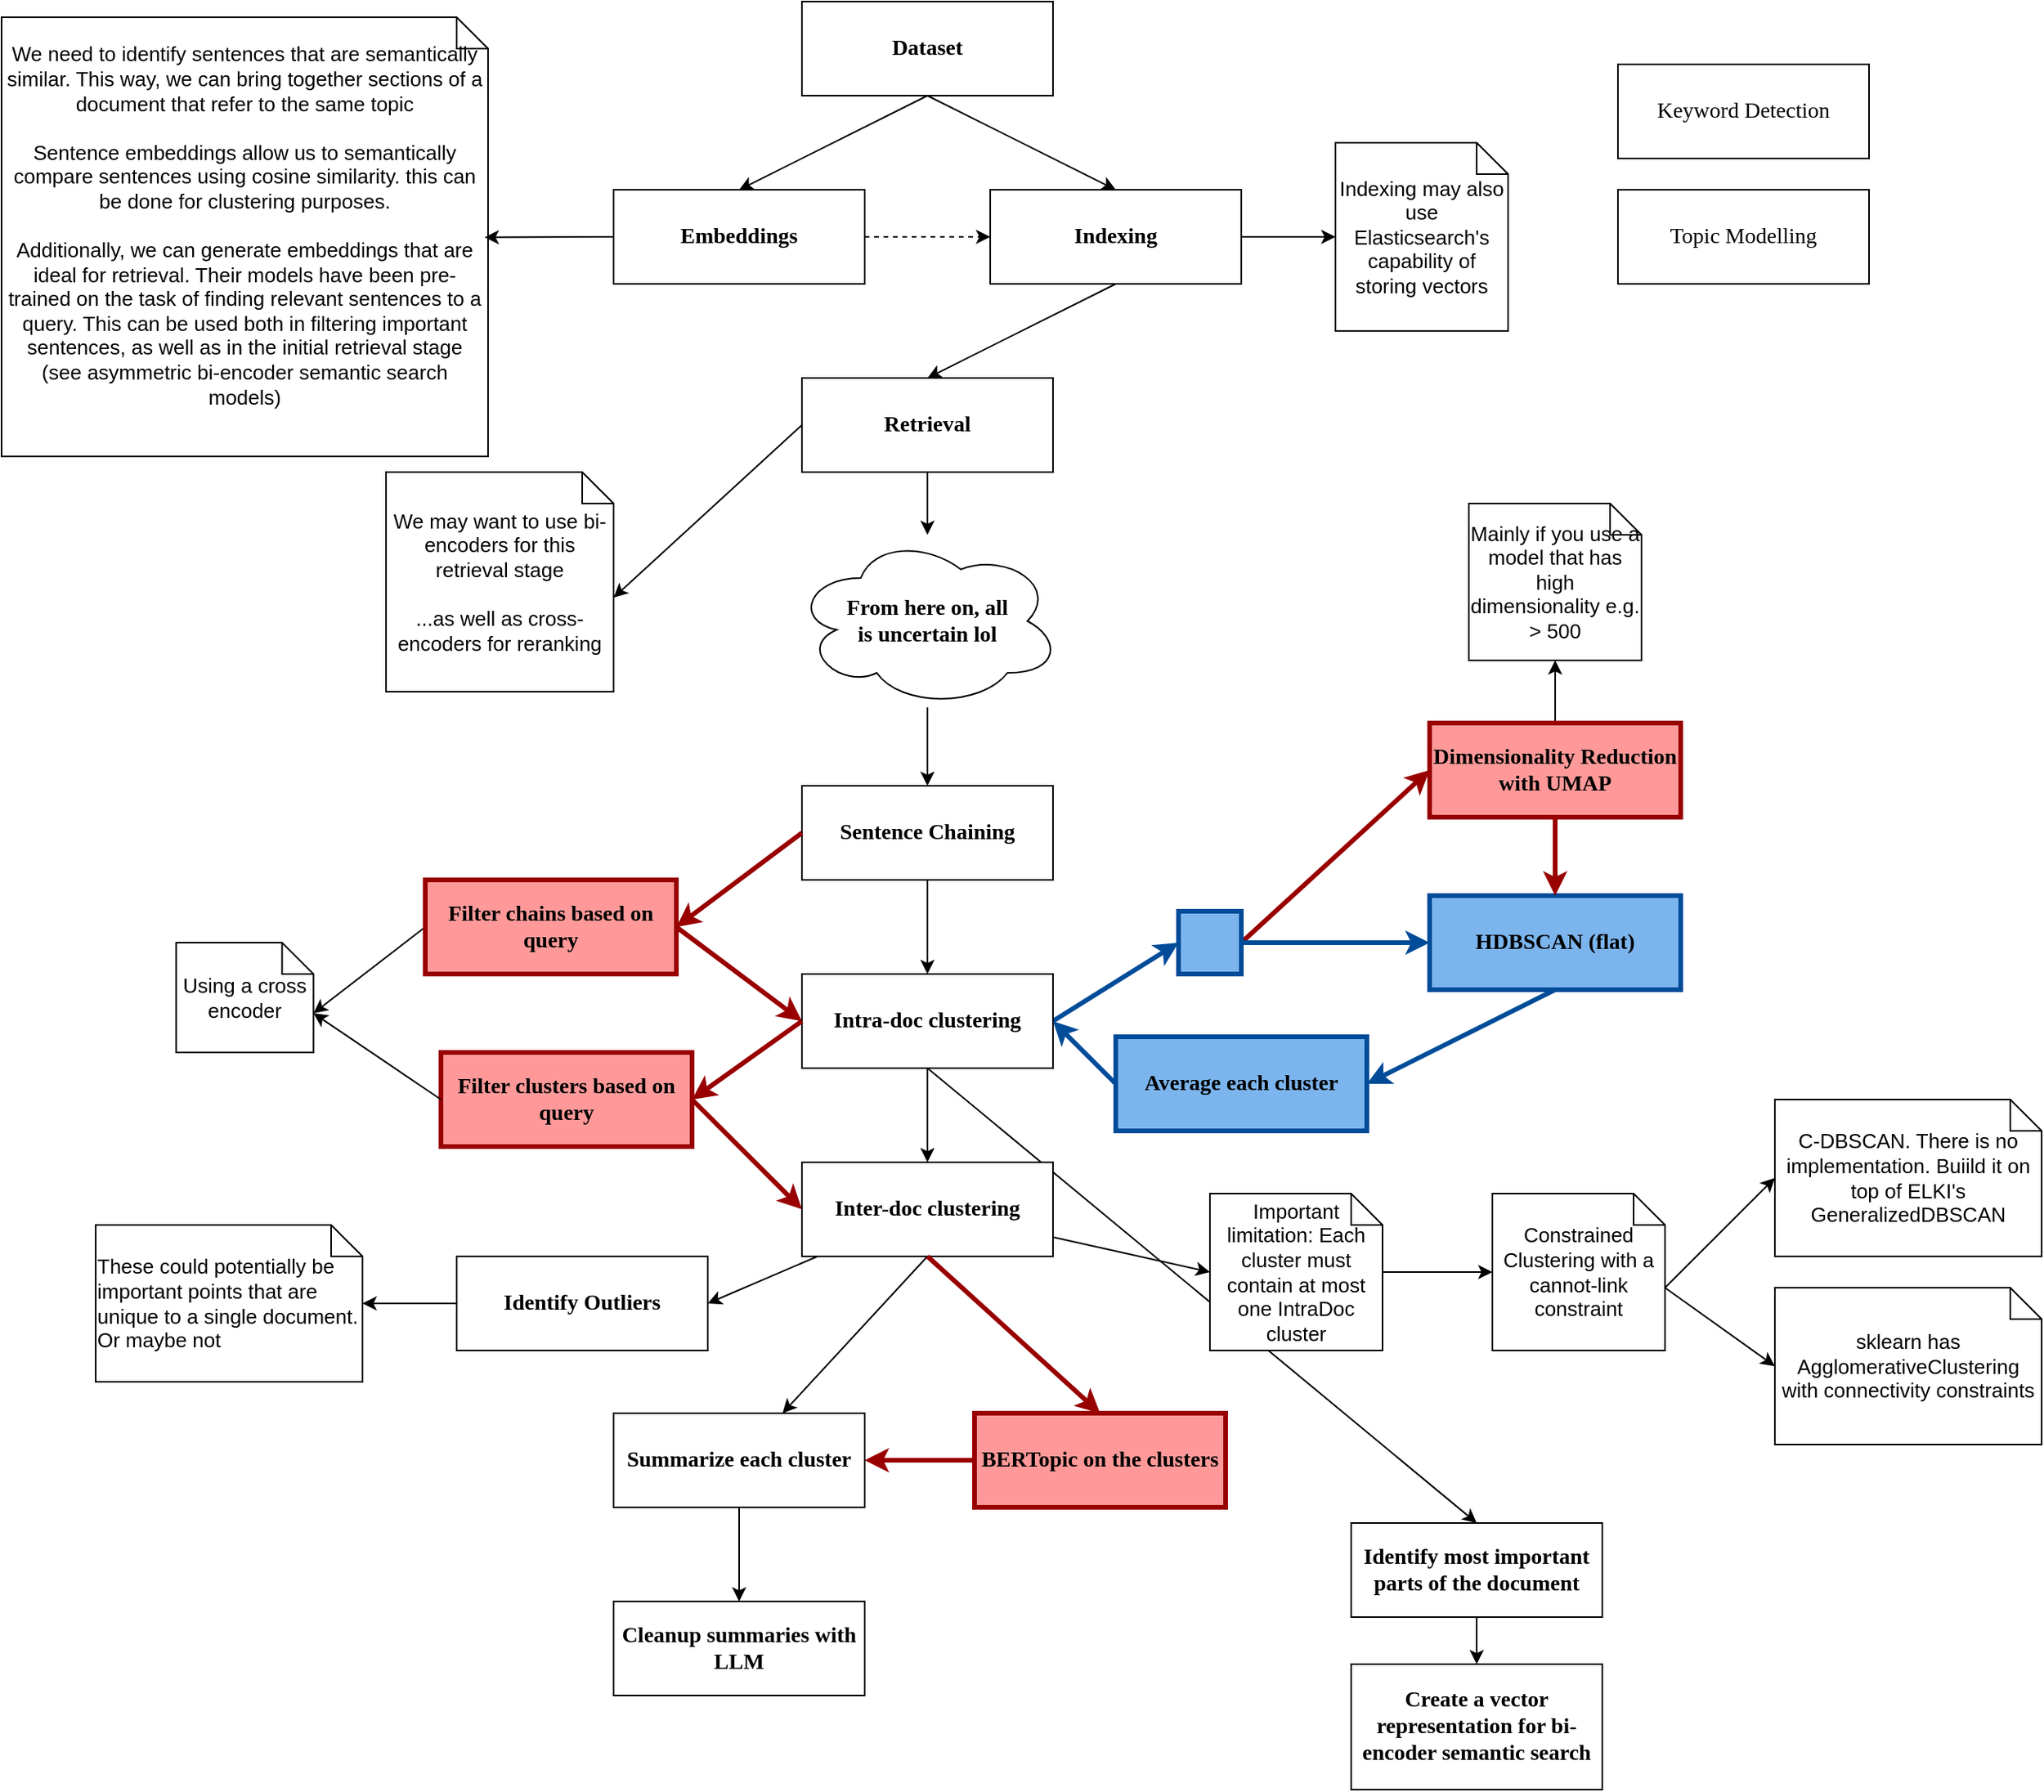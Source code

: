 <mxfile>
    <diagram id="VElYBv6bnyuRc8dA21I_" name="Page-1">
        <mxGraphModel dx="1040" dy="683" grid="1" gridSize="10" guides="1" tooltips="1" connect="1" arrows="1" fold="1" page="1" pageScale="1" pageWidth="850" pageHeight="1100" background="none" math="0" shadow="0" adaptiveColors="none">
            <root>
                <mxCell id="0"/>
                <mxCell id="1" parent="0"/>
                <mxCell id="44" style="edgeStyle=none;html=1;exitX=1;exitY=0.5;exitDx=0;exitDy=0;dashed=1;entryX=0;entryY=0.5;entryDx=0;entryDy=0;fontStyle=1" parent="1" source="59" target="62" edge="1">
                    <mxGeometry relative="1" as="geometry">
                        <mxPoint x="430" y="775" as="sourcePoint"/>
                        <mxPoint x="600" y="1050" as="targetPoint"/>
                    </mxGeometry>
                </mxCell>
                <mxCell id="60" style="edgeStyle=none;html=1;entryX=0.5;entryY=0;entryDx=0;entryDy=0;exitX=0.5;exitY=1;exitDx=0;exitDy=0;fontStyle=1" parent="1" source="58" target="59" edge="1">
                    <mxGeometry relative="1" as="geometry"/>
                </mxCell>
                <mxCell id="63" style="edgeStyle=none;html=1;exitX=0.5;exitY=1;exitDx=0;exitDy=0;entryX=0.5;entryY=0;entryDx=0;entryDy=0;fontStyle=1" parent="1" source="58" target="62" edge="1">
                    <mxGeometry relative="1" as="geometry"/>
                </mxCell>
                <mxCell id="58" value="&lt;font style=&quot;font-size: 14px;&quot; face=&quot;Verdana&quot;&gt;Dataset&lt;/font&gt;" style="rounded=0;whiteSpace=wrap;html=1;fontStyle=1" parent="1" vertex="1">
                    <mxGeometry x="520" y="860" width="160" height="60" as="geometry"/>
                </mxCell>
                <mxCell id="59" value="&lt;span style=&quot;font-family: Verdana; font-size: 14px;&quot;&gt;&lt;font&gt;Embeddings&lt;/font&gt;&lt;/span&gt;" style="rounded=0;whiteSpace=wrap;html=1;fontStyle=1" parent="1" vertex="1">
                    <mxGeometry x="400" y="980" width="160" height="60" as="geometry"/>
                </mxCell>
                <mxCell id="67" value="" style="edgeStyle=none;html=1;" parent="1" source="62" target="66" edge="1">
                    <mxGeometry relative="1" as="geometry"/>
                </mxCell>
                <mxCell id="71" value="" style="edgeStyle=none;html=1;exitX=0.5;exitY=1;exitDx=0;exitDy=0;entryX=0.5;entryY=0;entryDx=0;entryDy=0;fontStyle=1" parent="1" source="62" target="70" edge="1">
                    <mxGeometry relative="1" as="geometry"/>
                </mxCell>
                <mxCell id="62" value="&lt;font style=&quot;font-size: 14px;&quot; face=&quot;Verdana&quot;&gt;Indexing&lt;/font&gt;" style="rounded=0;whiteSpace=wrap;html=1;fontStyle=1" parent="1" vertex="1">
                    <mxGeometry x="640" y="980" width="160" height="60" as="geometry"/>
                </mxCell>
                <mxCell id="64" value="&lt;font style=&quot;font-size: 13px;&quot;&gt;We need to identify sentences that are semantically similar. This way, we can bring together sections of a document that refer to the same topic&lt;/font&gt;&lt;div&gt;&lt;font style=&quot;font-size: 13px;&quot;&gt;&lt;br&gt;&lt;/font&gt;&lt;/div&gt;&lt;div&gt;&lt;font style=&quot;font-size: 13px;&quot;&gt;Sentence embeddings allow us to semantically compare sentences using cosine similarity. this can be done for clustering purposes.&lt;/font&gt;&lt;/div&gt;&lt;div&gt;&lt;font style=&quot;font-size: 13px;&quot;&gt;&lt;br&gt;&lt;/font&gt;&lt;/div&gt;&lt;div&gt;&lt;font style=&quot;font-size: 13px;&quot;&gt;Additionally, we can generate embeddings that are ideal for retrieval. Their models have been pre-trained on the task of finding relevant sentences to a query. This can be used both in filtering important sentences, as well as in the initial retrieval stage&lt;/font&gt;&lt;/div&gt;&lt;div&gt;&lt;font style=&quot;font-size: 13px;&quot;&gt;(see asymmetric bi-encoder semantic search models)&lt;/font&gt;&lt;/div&gt;&lt;div&gt;&lt;br style=&quot;color: rgb(192, 192, 192);&quot;&gt;&lt;/div&gt;" style="shape=note;size=20;whiteSpace=wrap;html=1;align=center;" parent="1" vertex="1">
                    <mxGeometry x="10" y="870" width="310" height="280" as="geometry"/>
                </mxCell>
                <mxCell id="65" style="edgeStyle=none;html=1;exitX=0;exitY=0.5;exitDx=0;exitDy=0;entryX=0.993;entryY=0.501;entryDx=0;entryDy=0;entryPerimeter=0;" parent="1" source="59" target="64" edge="1">
                    <mxGeometry relative="1" as="geometry"/>
                </mxCell>
                <mxCell id="66" value="&lt;span style=&quot;font-size: 13px; text-align: left;&quot;&gt;&lt;font&gt;Indexing may also use Elasticsearch&#39;s capability of storing vectors&lt;/font&gt;&lt;/span&gt;" style="shape=note;size=20;whiteSpace=wrap;html=1;align=center;" parent="1" vertex="1">
                    <mxGeometry x="860" y="950" width="110" height="120" as="geometry"/>
                </mxCell>
                <mxCell id="68" value="&lt;font face=&quot;Verdana&quot; style=&quot;font-size: 14px;&quot;&gt;Keyword Detection&lt;/font&gt;" style="rounded=0;whiteSpace=wrap;html=1;" parent="1" vertex="1">
                    <mxGeometry x="1040" y="900" width="160" height="60" as="geometry"/>
                </mxCell>
                <mxCell id="69" value="&lt;font face=&quot;Verdana&quot; style=&quot;font-size: 14px;&quot;&gt;Topic Modelling&lt;/font&gt;" style="rounded=0;whiteSpace=wrap;html=1;" parent="1" vertex="1">
                    <mxGeometry x="1040" y="980" width="160" height="60" as="geometry"/>
                </mxCell>
                <mxCell id="78" value="" style="edgeStyle=none;html=1;fontStyle=1" parent="1" source="70" target="75" edge="1">
                    <mxGeometry relative="1" as="geometry"/>
                </mxCell>
                <mxCell id="70" value="&lt;font face=&quot;Verdana&quot;&gt;&lt;span style=&quot;font-size: 14px;&quot;&gt;Retrieval&lt;/span&gt;&lt;/font&gt;" style="rounded=0;whiteSpace=wrap;html=1;fontStyle=1" parent="1" vertex="1">
                    <mxGeometry x="520" y="1100" width="160" height="60" as="geometry"/>
                </mxCell>
                <mxCell id="77" value="" style="edgeStyle=none;html=1;fontStyle=1" parent="1" source="75" target="76" edge="1">
                    <mxGeometry relative="1" as="geometry"/>
                </mxCell>
                <mxCell id="75" value="&lt;font style=&quot;font-size: 14px;&quot; face=&quot;Verdana&quot;&gt;From here on, all&lt;/font&gt;&lt;div&gt;&lt;font style=&quot;font-size: 14px;&quot; face=&quot;Verdana&quot;&gt;is uncertain&amp;nbsp;&lt;span style=&quot;background-color: transparent;&quot;&gt;lol&lt;/span&gt;&lt;/font&gt;&lt;/div&gt;" style="ellipse;shape=cloud;whiteSpace=wrap;html=1;fontStyle=1" parent="1" vertex="1">
                    <mxGeometry x="515" y="1200" width="170" height="110" as="geometry"/>
                </mxCell>
                <mxCell id="84" value="" style="edgeStyle=none;html=1;fontStyle=1" parent="1" source="76" target="79" edge="1">
                    <mxGeometry relative="1" as="geometry"/>
                </mxCell>
                <mxCell id="76" value="&lt;font face=&quot;Verdana&quot;&gt;&lt;span style=&quot;font-size: 14px;&quot;&gt;Sentence Chaining&lt;/span&gt;&lt;/font&gt;" style="rounded=0;whiteSpace=wrap;html=1;fontStyle=1" parent="1" vertex="1">
                    <mxGeometry x="520" y="1360" width="160" height="60" as="geometry"/>
                </mxCell>
                <mxCell id="91" style="edgeStyle=none;html=1;exitX=1;exitY=0.5;exitDx=0;exitDy=0;entryX=0;entryY=0.5;entryDx=0;entryDy=0;rounded=0;strokeColor=light-dark(#004C99,#004C99);strokeWidth=3;align=center;verticalAlign=middle;fontFamily=Helvetica;fontSize=12;fontColor=default;fillColor=default;" parent="1" source="79" target="89" edge="1">
                    <mxGeometry relative="1" as="geometry"/>
                </mxCell>
                <mxCell id="115" value="" style="edgeStyle=none;html=1;" parent="1" source="79" target="80" edge="1">
                    <mxGeometry relative="1" as="geometry"/>
                </mxCell>
                <mxCell id="143" style="edgeStyle=none;html=1;exitX=0.5;exitY=1;exitDx=0;exitDy=0;entryX=0.5;entryY=0;entryDx=0;entryDy=0;" edge="1" parent="1" source="79" target="142">
                    <mxGeometry relative="1" as="geometry"/>
                </mxCell>
                <mxCell id="79" value="&lt;font face=&quot;Verdana&quot;&gt;&lt;span style=&quot;font-size: 14px;&quot;&gt;Intra-doc clustering&lt;/span&gt;&lt;/font&gt;" style="rounded=0;whiteSpace=wrap;html=1;fontStyle=1" parent="1" vertex="1">
                    <mxGeometry x="520" y="1480" width="160" height="60" as="geometry"/>
                </mxCell>
                <mxCell id="117" style="edgeStyle=none;html=1;entryX=1;entryY=0.5;entryDx=0;entryDy=0;" parent="1" source="80" target="116" edge="1">
                    <mxGeometry relative="1" as="geometry"/>
                </mxCell>
                <mxCell id="121" value="" style="edgeStyle=none;html=1;exitX=0.5;exitY=1;exitDx=0;exitDy=0;" parent="1" source="80" target="120" edge="1">
                    <mxGeometry relative="1" as="geometry"/>
                </mxCell>
                <mxCell id="80" value="&lt;font face=&quot;Verdana&quot;&gt;&lt;span style=&quot;font-size: 14px;&quot;&gt;Inter-doc clustering&lt;/span&gt;&lt;/font&gt;" style="rounded=0;whiteSpace=wrap;html=1;fontStyle=1" parent="1" vertex="1">
                    <mxGeometry x="520" y="1600" width="160" height="60" as="geometry"/>
                </mxCell>
                <mxCell id="99" style="edgeStyle=none;html=1;exitX=1;exitY=0.5;exitDx=0;exitDy=0;entryX=0;entryY=0.5;entryDx=0;entryDy=0;rounded=0;strokeColor=light-dark(#990000,#990000);strokeWidth=3;align=center;verticalAlign=middle;fontFamily=Helvetica;fontSize=12;fontColor=default;fillColor=default;fontStyle=1" parent="1" source="89" target="97" edge="1">
                    <mxGeometry relative="1" as="geometry"/>
                </mxCell>
                <mxCell id="89" value="" style="rounded=0;whiteSpace=wrap;html=1;strokeWidth=3;strokeColor=light-dark(#004C99,#004C99);gradientColor=none;fillColor=light-dark(#7CB5EE,#5CA1E6);fontColor=light-dark(#000000,#000000);fontStyle=1" parent="1" vertex="1">
                    <mxGeometry x="760" y="1440" width="40" height="40" as="geometry"/>
                </mxCell>
                <mxCell id="93" value="&lt;font face=&quot;Verdana&quot;&gt;&lt;span style=&quot;font-size: 14px;&quot;&gt;Average each cluster&lt;/span&gt;&lt;/font&gt;" style="rounded=0;whiteSpace=wrap;html=1;strokeWidth=3;strokeColor=light-dark(#004C99,#004C99);align=center;verticalAlign=middle;fontFamily=Helvetica;fontSize=12;fontColor=light-dark(#000000,#000000);fillColor=light-dark(#7CB5EE,#5CA1E6);fontStyle=1;gradientColor=none;" parent="1" vertex="1">
                    <mxGeometry x="720" y="1520" width="160" height="60" as="geometry"/>
                </mxCell>
                <mxCell id="95" style="edgeStyle=none;html=1;exitX=0;exitY=0.5;exitDx=0;exitDy=0;entryX=1;entryY=0.5;entryDx=0;entryDy=0;rounded=0;strokeColor=light-dark(#004C99,#004C99);strokeWidth=3;align=center;verticalAlign=middle;fontFamily=Helvetica;fontSize=12;fontColor=default;fillColor=default;" parent="1" source="93" target="79" edge="1">
                    <mxGeometry relative="1" as="geometry">
                        <mxPoint x="690" y="1520" as="sourcePoint"/>
                        <mxPoint x="790" y="1460" as="targetPoint"/>
                    </mxGeometry>
                </mxCell>
                <mxCell id="105" value="" style="edgeStyle=none;html=1;rounded=0;strokeColor=light-dark(#004C99,#004C99);strokeWidth=3;align=center;verticalAlign=middle;fontFamily=Helvetica;fontSize=12;fontColor=light-dark(#000000,#000000);fontStyle=1;fillColor=light-dark(#7CB5EE,#5CA1E6);gradientColor=none;entryX=1;entryY=0.5;entryDx=0;entryDy=0;exitX=0.5;exitY=1;exitDx=0;exitDy=0;" parent="1" source="96" target="93" edge="1">
                    <mxGeometry relative="1" as="geometry"/>
                </mxCell>
                <mxCell id="96" value="&lt;font face=&quot;Verdana&quot;&gt;&lt;span style=&quot;font-size: 14px;&quot;&gt;HDBSCAN (flat)&lt;/span&gt;&lt;/font&gt;" style="rounded=0;whiteSpace=wrap;html=1;strokeWidth=3;strokeColor=light-dark(#004C99,#004C99);align=center;verticalAlign=middle;fontFamily=Helvetica;fontSize=12;fontColor=light-dark(#000000,#000000);fillColor=light-dark(#7CB5EE,#5CA1E6);fontStyle=1;gradientColor=none;" parent="1" vertex="1">
                    <mxGeometry x="920" y="1430" width="160" height="60" as="geometry"/>
                </mxCell>
                <mxCell id="103" value="" style="edgeStyle=none;html=1;" parent="1" source="97" target="100" edge="1">
                    <mxGeometry relative="1" as="geometry"/>
                </mxCell>
                <mxCell id="97" value="&lt;font face=&quot;Verdana&quot;&gt;&lt;span style=&quot;font-size: 14px;&quot;&gt;Dimensionality Reduction with UMAP&lt;/span&gt;&lt;/font&gt;" style="rounded=0;whiteSpace=wrap;html=1;strokeWidth=3;strokeColor=light-dark(#990000,#990000);gradientColor=none;fillColor=#FF9999;fillStyle=solid;fontStyle=1" parent="1" vertex="1">
                    <mxGeometry x="920" y="1320" width="160" height="60" as="geometry"/>
                </mxCell>
                <mxCell id="100" value="&lt;div style=&quot;&quot;&gt;&lt;span style=&quot;font-size: 13px;&quot;&gt;Mainly if you use a model that has high dimensionality e.g. &amp;gt; 500&lt;/span&gt;&lt;/div&gt;" style="shape=note;size=20;whiteSpace=wrap;html=1;align=center;" parent="1" vertex="1">
                    <mxGeometry x="945" y="1180" width="110" height="100" as="geometry"/>
                </mxCell>
                <mxCell id="106" value="" style="edgeStyle=none;html=1;rounded=0;strokeColor=light-dark(#004C99,#004C99);strokeWidth=3;align=center;verticalAlign=middle;fontFamily=Helvetica;fontSize=12;fontColor=light-dark(#000000,#000000);fontStyle=1;fillColor=light-dark(#7CB5EE,#5CA1E6);gradientColor=none;exitX=1;exitY=0.5;exitDx=0;exitDy=0;entryX=0;entryY=0.5;entryDx=0;entryDy=0;" parent="1" source="89" target="96" edge="1">
                    <mxGeometry relative="1" as="geometry">
                        <mxPoint x="1100" y="1420" as="sourcePoint"/>
                        <mxPoint x="1100" y="1570" as="targetPoint"/>
                    </mxGeometry>
                </mxCell>
                <mxCell id="107" style="edgeStyle=none;html=1;exitX=0.5;exitY=1;exitDx=0;exitDy=0;entryX=0.5;entryY=0;entryDx=0;entryDy=0;rounded=0;strokeColor=light-dark(#990000,#990000);strokeWidth=3;align=center;verticalAlign=middle;fontFamily=Helvetica;fontSize=12;fontColor=default;fillColor=default;fontStyle=1" parent="1" source="97" target="96" edge="1">
                    <mxGeometry relative="1" as="geometry">
                        <mxPoint x="1110" y="1485" as="sourcePoint"/>
                        <mxPoint x="1200" y="1415" as="targetPoint"/>
                    </mxGeometry>
                </mxCell>
                <mxCell id="140" value="" style="edgeStyle=none;html=1;entryX=0;entryY=0;entryDx=87.5;entryDy=45;entryPerimeter=0;exitX=0;exitY=0.5;exitDx=0;exitDy=0;" parent="1" source="108" target="139" edge="1">
                    <mxGeometry relative="1" as="geometry"/>
                </mxCell>
                <mxCell id="108" value="&lt;font face=&quot;Verdana&quot;&gt;&lt;span style=&quot;font-size: 14px;&quot;&gt;Filter chains based on query&lt;/span&gt;&lt;/font&gt;" style="rounded=0;whiteSpace=wrap;html=1;strokeWidth=3;strokeColor=light-dark(#990000,#990000);gradientColor=none;fillColor=#FF9999;fillStyle=solid;fontStyle=1" parent="1" vertex="1">
                    <mxGeometry x="280" y="1420" width="160" height="60" as="geometry"/>
                </mxCell>
                <mxCell id="110" style="edgeStyle=none;html=1;exitX=0;exitY=0.5;exitDx=0;exitDy=0;entryX=1;entryY=0.5;entryDx=0;entryDy=0;rounded=0;strokeColor=light-dark(#990000,#990000);strokeWidth=3;align=center;verticalAlign=middle;fontFamily=Helvetica;fontSize=12;fontColor=default;fillColor=default;fontStyle=1" parent="1" source="76" target="108" edge="1">
                    <mxGeometry relative="1" as="geometry">
                        <mxPoint x="310" y="1340" as="sourcePoint"/>
                        <mxPoint x="520" y="1260" as="targetPoint"/>
                    </mxGeometry>
                </mxCell>
                <mxCell id="111" style="edgeStyle=none;html=1;exitX=1;exitY=0.5;exitDx=0;exitDy=0;entryX=0;entryY=0.5;entryDx=0;entryDy=0;rounded=0;strokeColor=light-dark(#990000,#990000);strokeWidth=3;align=center;verticalAlign=middle;fontFamily=Helvetica;fontSize=12;fontColor=default;fillColor=default;fontStyle=1" parent="1" source="108" target="79" edge="1">
                    <mxGeometry relative="1" as="geometry">
                        <mxPoint x="530" y="1400" as="sourcePoint"/>
                        <mxPoint x="400" y="1440" as="targetPoint"/>
                    </mxGeometry>
                </mxCell>
                <mxCell id="112" value="&lt;font face=&quot;Verdana&quot;&gt;&lt;span style=&quot;font-size: 14px;&quot;&gt;Filter clusters based on query&lt;/span&gt;&lt;/font&gt;" style="rounded=0;whiteSpace=wrap;html=1;strokeWidth=3;strokeColor=light-dark(#990000,#990000);gradientColor=none;fillColor=#FF9999;fillStyle=solid;fontStyle=1" parent="1" vertex="1">
                    <mxGeometry x="290" y="1530" width="160" height="60" as="geometry"/>
                </mxCell>
                <mxCell id="113" style="edgeStyle=none;html=1;exitX=0;exitY=0.5;exitDx=0;exitDy=0;entryX=1;entryY=0.5;entryDx=0;entryDy=0;rounded=0;strokeColor=light-dark(#990000,#990000);strokeWidth=3;align=center;verticalAlign=middle;fontFamily=Helvetica;fontSize=12;fontColor=default;fillColor=default;fontStyle=1" parent="1" source="79" target="112" edge="1">
                    <mxGeometry relative="1" as="geometry">
                        <mxPoint x="530" y="1400" as="sourcePoint"/>
                        <mxPoint x="450" y="1460" as="targetPoint"/>
                    </mxGeometry>
                </mxCell>
                <mxCell id="114" style="edgeStyle=none;html=1;exitX=1;exitY=0.5;exitDx=0;exitDy=0;entryX=0;entryY=0.5;entryDx=0;entryDy=0;rounded=0;strokeColor=light-dark(#990000,#990000);strokeWidth=3;align=center;verticalAlign=middle;fontFamily=Helvetica;fontSize=12;fontColor=default;fillColor=default;fontStyle=1" parent="1" source="112" target="80" edge="1">
                    <mxGeometry relative="1" as="geometry">
                        <mxPoint x="530" y="1620" as="sourcePoint"/>
                        <mxPoint x="460" y="1670" as="targetPoint"/>
                    </mxGeometry>
                </mxCell>
                <mxCell id="119" value="" style="edgeStyle=none;html=1;" parent="1" source="116" target="118" edge="1">
                    <mxGeometry relative="1" as="geometry"/>
                </mxCell>
                <mxCell id="116" value="&lt;font face=&quot;Verdana&quot;&gt;&lt;span style=&quot;font-size: 14px;&quot;&gt;Identify Outliers&lt;/span&gt;&lt;/font&gt;" style="rounded=0;whiteSpace=wrap;html=1;fontStyle=1" parent="1" vertex="1">
                    <mxGeometry x="300" y="1660" width="160" height="60" as="geometry"/>
                </mxCell>
                <mxCell id="118" value="&lt;div style=&quot;text-align: left;&quot;&gt;&lt;span style=&quot;font-size: 13px;&quot;&gt;These could potentially be important points that are unique to a single document. Or maybe not&lt;/span&gt;&lt;/div&gt;" style="shape=note;size=20;whiteSpace=wrap;html=1;align=center;" parent="1" vertex="1">
                    <mxGeometry x="70" y="1640" width="170" height="100" as="geometry"/>
                </mxCell>
                <mxCell id="136" value="" style="edgeStyle=none;html=1;" parent="1" source="120" target="135" edge="1">
                    <mxGeometry relative="1" as="geometry"/>
                </mxCell>
                <mxCell id="120" value="&lt;font face=&quot;Verdana&quot;&gt;&lt;span style=&quot;font-size: 14px;&quot;&gt;Summarize each cluster&lt;/span&gt;&lt;/font&gt;" style="rounded=0;whiteSpace=wrap;html=1;fontStyle=1" parent="1" vertex="1">
                    <mxGeometry x="400" y="1760" width="160" height="60" as="geometry"/>
                </mxCell>
                <mxCell id="122" value="&lt;div style=&quot;&quot;&gt;&lt;span style=&quot;font-size: 13px;&quot;&gt;Important limitation: Each cluster must contain at most one IntraDoc cluster&lt;/span&gt;&lt;/div&gt;" style="shape=note;size=20;whiteSpace=wrap;html=1;align=center;" parent="1" vertex="1">
                    <mxGeometry x="780" y="1620" width="110" height="100" as="geometry"/>
                </mxCell>
                <mxCell id="123" style="edgeStyle=none;html=1;entryX=0;entryY=0.5;entryDx=0;entryDy=0;entryPerimeter=0;" parent="1" source="80" target="122" edge="1">
                    <mxGeometry relative="1" as="geometry"/>
                </mxCell>
                <mxCell id="124" value="&lt;div style=&quot;&quot;&gt;&lt;span style=&quot;font-size: 13px;&quot;&gt;Constrained Clustering with a cannot-link constraint&lt;/span&gt;&lt;/div&gt;" style="shape=note;size=20;whiteSpace=wrap;html=1;align=center;" parent="1" vertex="1">
                    <mxGeometry x="960" y="1620" width="110" height="100" as="geometry"/>
                </mxCell>
                <mxCell id="125" style="edgeStyle=none;html=1;entryX=0;entryY=0.5;entryDx=0;entryDy=0;entryPerimeter=0;" parent="1" source="122" target="124" edge="1">
                    <mxGeometry relative="1" as="geometry"/>
                </mxCell>
                <mxCell id="127" value="&lt;div style=&quot;&quot;&gt;&lt;span style=&quot;font-size: 13px;&quot;&gt;C-DBSCAN. There is no implementation. Buiild it on top of ELKI&#39;s GeneralizedDBSCAN&lt;/span&gt;&lt;/div&gt;" style="shape=note;size=20;whiteSpace=wrap;html=1;align=center;" parent="1" vertex="1">
                    <mxGeometry x="1140" y="1560" width="170" height="100" as="geometry"/>
                </mxCell>
                <mxCell id="128" style="edgeStyle=none;html=1;entryX=0;entryY=0.5;entryDx=0;entryDy=0;entryPerimeter=0;exitX=0;exitY=0;exitDx=110;exitDy=60;exitPerimeter=0;" parent="1" source="124" target="127" edge="1">
                    <mxGeometry relative="1" as="geometry"/>
                </mxCell>
                <mxCell id="129" value="&lt;div style=&quot;&quot;&gt;&lt;span style=&quot;font-size: 13px;&quot;&gt;sklearn has AgglomerativeClustering with connectivity constraints&lt;/span&gt;&lt;/div&gt;" style="shape=note;size=20;whiteSpace=wrap;html=1;align=center;" parent="1" vertex="1">
                    <mxGeometry x="1140" y="1680" width="170" height="100" as="geometry"/>
                </mxCell>
                <mxCell id="130" style="edgeStyle=none;html=1;exitX=0;exitY=0;exitDx=110;exitDy=60;exitPerimeter=0;entryX=0;entryY=0.5;entryDx=0;entryDy=0;entryPerimeter=0;" parent="1" source="124" target="129" edge="1">
                    <mxGeometry relative="1" as="geometry"/>
                </mxCell>
                <mxCell id="131" value="&lt;font face=&quot;Verdana&quot;&gt;&lt;span style=&quot;font-size: 14px;&quot;&gt;BERTopic on the clusters&lt;/span&gt;&lt;/font&gt;" style="rounded=0;whiteSpace=wrap;html=1;strokeWidth=3;strokeColor=light-dark(#990000,#990000);gradientColor=none;fillColor=#FF9999;fillStyle=solid;fontStyle=1" parent="1" vertex="1">
                    <mxGeometry x="630" y="1760" width="160" height="60" as="geometry"/>
                </mxCell>
                <mxCell id="132" style="edgeStyle=none;html=1;exitX=0.5;exitY=1;exitDx=0;exitDy=0;entryX=0.5;entryY=0;entryDx=0;entryDy=0;rounded=0;strokeColor=light-dark(#990000,#990000);strokeWidth=3;align=center;verticalAlign=middle;fontFamily=Helvetica;fontSize=12;fontColor=default;fillColor=default;fontStyle=1" parent="1" source="80" target="131" edge="1">
                    <mxGeometry relative="1" as="geometry">
                        <mxPoint x="565" y="1700" as="sourcePoint"/>
                        <mxPoint x="635" y="1770" as="targetPoint"/>
                    </mxGeometry>
                </mxCell>
                <mxCell id="134" style="edgeStyle=none;html=1;exitX=0;exitY=0.5;exitDx=0;exitDy=0;entryX=1;entryY=0.5;entryDx=0;entryDy=0;rounded=0;strokeColor=light-dark(#990000,#990000);strokeWidth=3;align=center;verticalAlign=middle;fontFamily=Helvetica;fontSize=12;fontColor=default;fillColor=default;fontStyle=1" parent="1" source="131" target="120" edge="1">
                    <mxGeometry relative="1" as="geometry">
                        <mxPoint x="610" y="1670" as="sourcePoint"/>
                        <mxPoint x="720" y="1770" as="targetPoint"/>
                    </mxGeometry>
                </mxCell>
                <mxCell id="135" value="&lt;font face=&quot;Verdana&quot;&gt;&lt;span style=&quot;font-size: 14px;&quot;&gt;Cleanup summaries with LLM&lt;/span&gt;&lt;/font&gt;" style="rounded=0;whiteSpace=wrap;html=1;fontStyle=1" parent="1" vertex="1">
                    <mxGeometry x="400" y="1880" width="160" height="60" as="geometry"/>
                </mxCell>
                <mxCell id="137" value="&lt;div style=&quot;&quot;&gt;&lt;span style=&quot;font-size: 13px;&quot;&gt;We may want to use bi-encoders for this retrieval stage&lt;/span&gt;&lt;/div&gt;&lt;div style=&quot;&quot;&gt;&lt;span style=&quot;font-size: 13px;&quot;&gt;&lt;br&gt;&lt;/span&gt;&lt;/div&gt;&lt;div style=&quot;&quot;&gt;&lt;span style=&quot;font-size: 13px;&quot;&gt;...as well as cross-encoders for reranking&lt;/span&gt;&lt;/div&gt;" style="shape=note;size=20;whiteSpace=wrap;html=1;align=center;" parent="1" vertex="1">
                    <mxGeometry x="255" y="1160" width="145" height="140" as="geometry"/>
                </mxCell>
                <mxCell id="138" style="edgeStyle=none;html=1;exitX=0;exitY=0.5;exitDx=0;exitDy=0;entryX=0;entryY=0;entryDx=145;entryDy=80;entryPerimeter=0;" parent="1" source="70" target="137" edge="1">
                    <mxGeometry relative="1" as="geometry"/>
                </mxCell>
                <mxCell id="139" value="&lt;div style=&quot;&quot;&gt;&lt;span style=&quot;font-size: 13px;&quot;&gt;Using a cross encoder&lt;/span&gt;&lt;/div&gt;" style="shape=note;size=20;whiteSpace=wrap;html=1;align=center;" parent="1" vertex="1">
                    <mxGeometry x="121.25" y="1460" width="87.5" height="70" as="geometry"/>
                </mxCell>
                <mxCell id="141" style="edgeStyle=none;html=1;entryX=0;entryY=0;entryDx=87.5;entryDy=45;entryPerimeter=0;exitX=0;exitY=0.5;exitDx=0;exitDy=0;" parent="1" source="112" target="139" edge="1">
                    <mxGeometry relative="1" as="geometry"/>
                </mxCell>
                <mxCell id="145" value="" style="edgeStyle=none;html=1;" edge="1" parent="1" source="142" target="144">
                    <mxGeometry relative="1" as="geometry"/>
                </mxCell>
                <mxCell id="142" value="&lt;font face=&quot;Verdana&quot;&gt;&lt;span style=&quot;font-size: 14px;&quot;&gt;Identify most important parts of the document&lt;/span&gt;&lt;/font&gt;" style="rounded=0;whiteSpace=wrap;html=1;fontStyle=1" vertex="1" parent="1">
                    <mxGeometry x="870" y="1830" width="160" height="60" as="geometry"/>
                </mxCell>
                <mxCell id="144" value="&lt;font face=&quot;Verdana&quot;&gt;&lt;span style=&quot;font-size: 14px;&quot;&gt;Create a vector representation for bi-encoder semantic search&lt;/span&gt;&lt;/font&gt;" style="rounded=0;whiteSpace=wrap;html=1;fontStyle=1" vertex="1" parent="1">
                    <mxGeometry x="870" y="1920" width="160" height="80" as="geometry"/>
                </mxCell>
            </root>
        </mxGraphModel>
    </diagram>
</mxfile>
